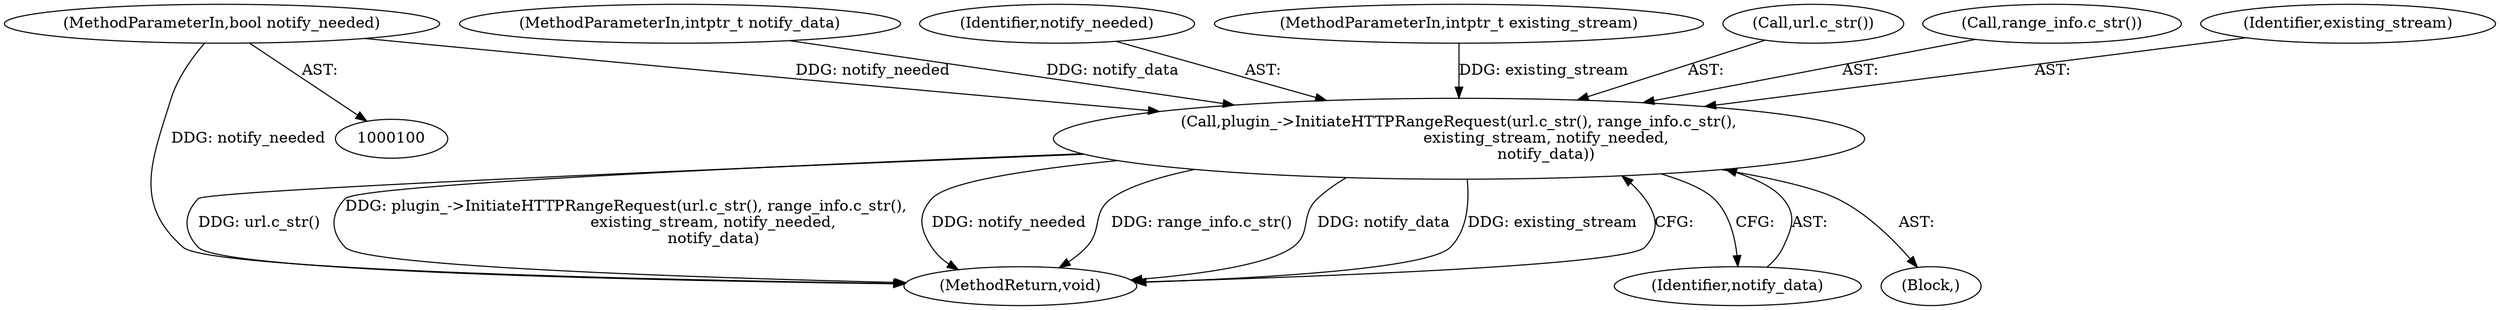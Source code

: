 digraph "1_Chrome_ea3d1d84be3d6f97bf50e76511c9e26af6895533_19@del" {
"1000104" [label="(MethodParameterIn,bool notify_needed)"];
"1000107" [label="(Call,plugin_->InitiateHTTPRangeRequest(url.c_str(), range_info.c_str(),\n                                    existing_stream, notify_needed,\n                                    notify_data))"];
"1000105" [label="(MethodParameterIn,intptr_t notify_data)"];
"1000111" [label="(Identifier,notify_needed)"];
"1000107" [label="(Call,plugin_->InitiateHTTPRangeRequest(url.c_str(), range_info.c_str(),\n                                    existing_stream, notify_needed,\n                                    notify_data))"];
"1000106" [label="(Block,)"];
"1000103" [label="(MethodParameterIn,intptr_t existing_stream)"];
"1000104" [label="(MethodParameterIn,bool notify_needed)"];
"1000108" [label="(Call,url.c_str())"];
"1000113" [label="(MethodReturn,void)"];
"1000109" [label="(Call,range_info.c_str())"];
"1000112" [label="(Identifier,notify_data)"];
"1000110" [label="(Identifier,existing_stream)"];
"1000104" -> "1000100"  [label="AST: "];
"1000104" -> "1000113"  [label="DDG: notify_needed"];
"1000104" -> "1000107"  [label="DDG: notify_needed"];
"1000107" -> "1000106"  [label="AST: "];
"1000107" -> "1000112"  [label="CFG: "];
"1000108" -> "1000107"  [label="AST: "];
"1000109" -> "1000107"  [label="AST: "];
"1000110" -> "1000107"  [label="AST: "];
"1000111" -> "1000107"  [label="AST: "];
"1000112" -> "1000107"  [label="AST: "];
"1000113" -> "1000107"  [label="CFG: "];
"1000107" -> "1000113"  [label="DDG: url.c_str()"];
"1000107" -> "1000113"  [label="DDG: plugin_->InitiateHTTPRangeRequest(url.c_str(), range_info.c_str(),\n                                    existing_stream, notify_needed,\n                                    notify_data)"];
"1000107" -> "1000113"  [label="DDG: notify_needed"];
"1000107" -> "1000113"  [label="DDG: range_info.c_str()"];
"1000107" -> "1000113"  [label="DDG: notify_data"];
"1000107" -> "1000113"  [label="DDG: existing_stream"];
"1000103" -> "1000107"  [label="DDG: existing_stream"];
"1000105" -> "1000107"  [label="DDG: notify_data"];
}
